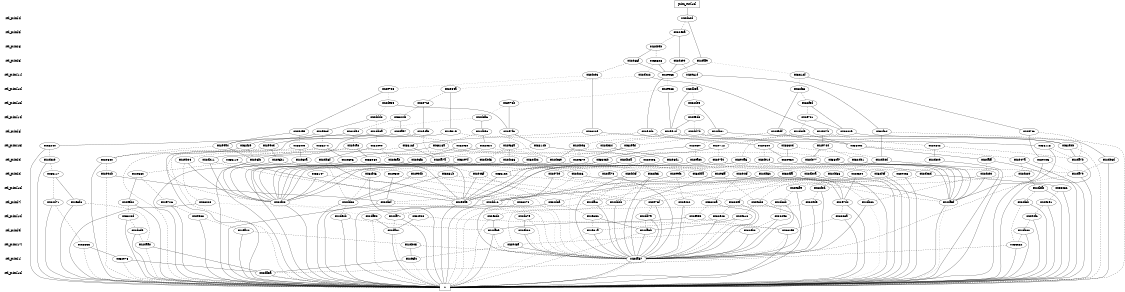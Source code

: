digraph "DD" {
size = "7.5,10"
center = true;
edge [dir = none];
{ node [shape = plaintext];
  edge [style = invis];
  "CONST NODES" [style = invis];
" sel_prim[4] " -> " sel_prim[5] " -> " sel_prim[6] " -> " sel_prim[3] " -> " sel_prim[11] " -> " sel_prim[12] " -> " sel_prim[13] " -> " sel_prim[14] " -> " sel_prim[8] " -> " sel_prim[15] " -> " sel_prim[0] " -> " sel_prim[2] " -> " sel_prim[18] " -> " sel_prim[7] " -> " sel_prim[10] " -> " sel_prim[9] " -> " sel_prim[17] " -> " sel_prim[1] " -> " sel_prim[16] " -> "CONST NODES"; 
}
{ rank = same; node [shape = box]; edge [style = invis];
"  prim_out[18]  "; }
{ rank = same; " sel_prim[4] ";
"0x2dc2d";
}
{ rank = same; " sel_prim[5] ";
"0x32e5a";
}
{ rank = same; " sel_prim[6] ";
"0x2db9b";
}
{ rank = same; " sel_prim[3] ";
"0x2eaf9";
"0x2dc99";
"0x33328";
"0x2e66f";
}
{ rank = same; " sel_prim[11] ";
"0x2e953";
"0x3312f";
"0x2e61d";
"0x2eb22";
"0x2dce3";
}
{ rank = same; " sel_prim[12] ";
"0x2db3a";
"0x2e84a";
"0x2e703";
"0x2e983";
"0x32fc3";
}
{ rank = same; " sel_prim[13] ";
"0x2e7c2";
"0x32f5d";
"0x2de35";
"0x2e78b";
"0x32de5";
}
{ rank = same; " sel_prim[14] ";
"0x2ddd8";
"0x2e701";
"0x2dca6";
"0x2e9d6";
"0x3304b";
}
{ rank = same; " sel_prim[8] ";
"0x2e96d";
"0x2dd7b";
"0x2e91d";
"0x2e519";
"0x2e7cc";
"0x2e7f6";
"0x2e4e9";
"0x2e4dc";
"0x2db96";
"0x2dbc1";
"0x32f64";
"0x2e4a3";
"0x2dd8a";
"0x3322e";
"0x33029";
"0x2dcde";
"0x2ea97";
"0x32d94";
"0x2e9df";
"0x2e47b";
}
{ rank = same; " sel_prim[15] ";
"0x32e54";
"0x3313a";
"0x2e68a";
"0x32ebb";
"0x2e9cd";
"0x2dbd6";
"0x2e5e7";
"0x3330d";
"0x3316f";
"0x33274";
"0x32e3c";
"0x330e2";
"0x2e4ac";
"0x330cc";
"0x2e74d";
"0x2db54";
"0x2e500";
"0x32ead";
"0x2e842";
"0x32f29";
"0x3314b";
"0x3324c";
"0x32e90";
"0x2e712";
"0x33116";
"0x2e9a4";
}
{ rank = same; " sel_prim[0] ";
"0x2e67e";
"0x2e60a";
"0x2dc3e";
"0x2e8e6";
"0x2e954";
"0x32e7f";
"0x2dc09";
"0x2e3ab";
"0x2eb04";
"0x2e8d1";
"0x2da7a";
"0x2dc2e";
"0x33119";
"0x2de1e";
"0x2e640";
"0x2e7f4";
"0x2dd3f";
"0x2db11";
"0x32d91";
"0x2dc86";
"0x330a7";
"0x32db2";
"0x2dc77";
"0x2daff";
"0x2e4a5";
"0x2e445";
"0x2db2a";
"0x2e6b1";
"0x33080";
"0x2eacc";
"0x2e47a";
"0x2dd4d";
"0x2e6fc";
"0x3303b";
"0x2e3f8";
"0x2dbd5";
"0x2da7b";
"0x2de3d";
"0x2e406";
}
{ rank = same; " sel_prim[2] ";
"0x32f46";
"0x2dd36";
"0x2dce0";
"0x2da7c";
"0x32dfa";
"0x2e4cf";
"0x3331b";
"0x2e92b";
"0x2e45f";
"0x2e3ce";
"0x2eb3d";
"0x2e8ff";
"0x2da79";
"0x2dc26";
"0x2e9fc";
"0x2e9db";
"0x3313c";
"0x2dc29";
"0x2e4c8";
"0x33117";
"0x32fda";
"0x2dd5c";
"0x32fc5";
"0x32f4f";
"0x33147";
"0x2ddcf";
"0x2e7be";
"0x2e5e4";
"0x2db0a";
"0x2e68c";
}
{ rank = same; " sel_prim[18] ";
"0x2e6a9";
"0x3303c";
"0x32f0d";
"0x2dbfb";
}
{ rank = same; " sel_prim[7] ";
"0x3323a";
"0x2e7d2";
"0x32ed9";
"0x32f3b";
"0x2db8c";
"0x2dac1";
"0x33020";
"0x2e8b0";
"0x32d71";
"0x2e422";
"0x32d6a";
"0x330ef";
"0x2dc8b";
"0x2da5f";
"0x2dd1c";
"0x32f3f";
"0x2e9b2";
"0x2e891";
"0x2e3f6";
"0x32f03";
"0x2dd2b";
"0x2e5a9";
"0x2e726";
"0x2e76f";
"0x33078";
"0x2dd33";
}
{ rank = same; " sel_prim[10] ";
"0x32e23";
"0x2e65c";
"0x2e955";
"0x2e618";
"0x32e08";
"0x2e4f6";
"0x2de2b";
"0x2dc7e";
"0x2e3d2";
"0x2dd79";
"0x2e5c8";
"0x2da71";
"0x3328d";
"0x2dae0";
"0x33293";
"0x3303a";
}
{ rank = same; " sel_prim[9] ";
"0x32eb8";
"0x2db88";
"0x2e81a";
"0x2da6b";
"0x2eb36";
"0x2ea22";
"0x2da61";
"0x332e9";
"0x2dace";
"0x2dcd9";
}
{ rank = same; " sel_prim[17] ";
"0x2daa0";
"0x2db05";
"0x2e46a";
"0x33332";
"0x33336";
}
{ rank = same; " sel_prim[1] ";
"0x2da57";
"0x2e5fc";
"0x32e78";
}
{ rank = same; " sel_prim[16] ";
"0x2da5a";
}
{ rank = same; "CONST NODES";
{ node [shape = box]; "0x2da52";
}
}
"  prim_out[18]  " -> "0x2dc2d" [style = solid];
"0x2dc2d" -> "0x2eaf9";
"0x2dc2d" -> "0x32e5a" [style = dashed];
"0x32e5a" -> "0x2dc99";
"0x32e5a" -> "0x2db9b" [style = dashed];
"0x2db9b" -> "0x2e66f";
"0x2db9b" -> "0x33328" [style = dashed];
"0x2eaf9" -> "0x2e953";
"0x2eaf9" -> "0x3312f" [style = dotted];
"0x2dc99" -> "0x2e953";
"0x2dc99" -> "0x2e61d" [style = dashed];
"0x33328" -> "0x2e953";
"0x33328" -> "0x2eb22" [style = dotted];
"0x2e66f" -> "0x2e953";
"0x2e66f" -> "0x2dce3" [style = dashed];
"0x2e953" -> "0x2e4dc";
"0x2e953" -> "0x2e983" [style = dotted];
"0x3312f" -> "0x2e7cc";
"0x3312f" -> "0x32fc3" [style = dotted];
"0x2e61d" -> "0x32f64";
"0x2e61d" -> "0x2db3a" [style = dotted];
"0x2eb22" -> "0x2e47b";
"0x2eb22" -> "0x2e84a" [style = dotted];
"0x2dce3" -> "0x3322e";
"0x2dce3" -> "0x2e703" [style = dotted];
"0x2db3a" -> "0x2e91d";
"0x2db3a" -> "0x32de5" [style = dotted];
"0x2e84a" -> "0x2e519";
"0x2e84a" -> "0x2e7c2" [style = dashed];
"0x2e703" -> "0x2e4e9";
"0x2e703" -> "0x2de35" [style = dotted];
"0x2e983" -> "0x2e91d";
"0x2e983" -> "0x2e78b" [style = dotted];
"0x32fc3" -> "0x2e9df";
"0x32fc3" -> "0x32f5d" [style = dashed];
"0x2e7c2" -> "0x2e4a3";
"0x2e7c2" -> "0x3304b" [style = dashed];
"0x32f5d" -> "0x33029";
"0x32f5d" -> "0x2e701" [style = dashed];
"0x2de35" -> "0x2e7f6";
"0x2de35" -> "0x2ddd8" [style = dotted];
"0x2e78b" -> "0x2e7f6";
"0x2e78b" -> "0x2dca6" [style = dotted];
"0x32de5" -> "0x2dbc1";
"0x32de5" -> "0x2e9d6" [style = dotted];
"0x2ddd8" -> "0x2e96d";
"0x2ddd8" -> "0x2dd8a" [style = dotted];
"0x2e701" -> "0x33029";
"0x2e701" -> "0x2dcde" [style = dashed];
"0x2dca6" -> "0x2db96";
"0x2dca6" -> "0x2dd8a" [style = dotted];
"0x2e9d6" -> "0x2e91d";
"0x2e9d6" -> "0x2dd7b" [style = dotted];
"0x3304b" -> "0x2ea97";
"0x3304b" -> "0x32d94" [style = dashed];
"0x2e96d" -> "0x2e9a4";
"0x2e96d" -> "0x33274" [style = dashed];
"0x2dd7b" -> "0x32ebb";
"0x2dd7b" -> "0x2db54" [style = dashed];
"0x2e91d" -> "0x33116";
"0x2e91d" -> "0x2dbd6" [style = dashed];
"0x2e519" -> "0x2da52";
"0x2e519" -> "0x2dc3e" [style = dashed];
"0x2e7cc" -> "0x2e445";
"0x2e7cc" -> "0x2da7b" [style = dashed];
"0x2e7f6" -> "0x3314b";
"0x2e7f6" -> "0x2e68a" [style = dashed];
"0x2e4e9" -> "0x2e9a4";
"0x2e4e9" -> "0x330cc" [style = dashed];
"0x2e4dc" -> "0x3330d";
"0x2e4dc" -> "0x3316f" [style = dashed];
"0x2db96" -> "0x32e54";
"0x2db96" -> "0x3313a" [style = dashed];
"0x2dbc1" -> "0x32ebb";
"0x2dbc1" -> "0x32ead" [style = dashed];
"0x32f64" -> "0x2dd4d";
"0x32f64" -> "0x2da52" [style = dashed];
"0x2e4a3" -> "0x2db11";
"0x2e4a3" -> "0x32e7f" [style = dashed];
"0x2dd8a" -> "0x32f29";
"0x2dd8a" -> "0x32e90" [style = dashed];
"0x3322e" -> "0x2e500";
"0x3322e" -> "0x3316f" [style = dashed];
"0x33029" -> "0x2de3d";
"0x33029" -> "0x2e4a5" [style = dashed];
"0x2dcde" -> "0x330e2";
"0x2dcde" -> "0x2e712" [style = dashed];
"0x2ea97" -> "0x2e9cd";
"0x2ea97" -> "0x32e3c" [style = dashed];
"0x32d94" -> "0x3324c";
"0x32d94" -> "0x2e4ac" [style = dashed];
"0x2e9df" -> "0x330e2";
"0x2e9df" -> "0x2e5e7" [style = dashed];
"0x2e47b" -> "0x2e74d";
"0x2e47b" -> "0x2e842" [style = dashed];
"0x32e54" -> "0x2e6fc";
"0x32e54" -> "0x330a7" [style = dashed];
"0x3313a" -> "0x2e8e6";
"0x3313a" -> "0x32db2" [style = dashed];
"0x2e68a" -> "0x2dc86";
"0x2e68a" -> "0x2dbd5" [style = dashed];
"0x32ebb" -> "0x2da7b";
"0x32ebb" -> "0x2da52" [style = dashed];
"0x2e9cd" -> "0x2e6b1";
"0x2e9cd" -> "0x2da52" [style = dashed];
"0x2dbd6" -> "0x2dc3e";
"0x2dbd6" -> "0x2e67e" [style = dashed];
"0x2e5e7" -> "0x3303b";
"0x2e5e7" -> "0x2eacc" [style = dashed];
"0x3330d" -> "0x2e954";
"0x3330d" -> "0x2dd4d" [style = dashed];
"0x3316f" -> "0x2da7a";
"0x3316f" -> "0x2da52" [style = dashed];
"0x33274" -> "0x2e8e6";
"0x33274" -> "0x2eb04" [style = dashed];
"0x32e3c" -> "0x2e3f8";
"0x32e3c" -> "0x2dc3e" [style = dashed];
"0x330e2" -> "0x2daff";
"0x330e2" -> "0x2e47a" [style = dashed];
"0x2e4ac" -> "0x33080";
"0x2e4ac" -> "0x33119" [style = dashed];
"0x330cc" -> "0x2e60a";
"0x330cc" -> "0x32f03" [style = dashed];
"0x2e74d" -> "0x2dc77";
"0x2e74d" -> "0x32d91" [style = dashed];
"0x2db54" -> "0x2e8d1";
"0x2db54" -> "0x33080" [style = dashed];
"0x2e500" -> "0x2e954";
"0x2e500" -> "0x2de1e" [style = dashed];
"0x32ead" -> "0x2e67e";
"0x32ead" -> "0x2dc3e" [style = dashed];
"0x2e842" -> "0x2dc09";
"0x2e842" -> "0x2da7b" [style = dashed];
"0x32f29" -> "0x2e640";
"0x32f29" -> "0x2e6fc" [style = dashed];
"0x3314b" -> "0x2e406";
"0x3314b" -> "0x2da7a" [style = dashed];
"0x3324c" -> "0x2da52";
"0x3324c" -> "0x2dc2e" [style = dashed];
"0x32e90" -> "0x2dd3f";
"0x32e90" -> "0x2e3ab" [style = dashed];
"0x2e712" -> "0x2db2a";
"0x2e712" -> "0x2e7f4" [style = dashed];
"0x33116" -> "0x2da52";
"0x33116" -> "0x2da7b" [style = dashed];
"0x2e9a4" -> "0x2e6fc";
"0x2e9a4" -> "0x2e640" [style = dashed];
"0x2e67e" -> "0x32f03";
"0x2e67e" -> "0x2db0a" [style = dotted];
"0x2e60a" -> "0x32f03";
"0x2e60a" -> "0x33147" [style = dotted];
"0x2dc3e" -> "0x32f03";
"0x2dc3e" -> "0x32f4f" [style = dashed];
"0x2e8e6" -> "0x32f03";
"0x2e8e6" -> "0x2e9db" [style = dotted];
"0x2e954" -> "0x2da5f";
"0x2e954" -> "0x2ddcf" [style = dotted];
"0x32e7f" -> "0x32f03";
"0x32e7f" -> "0x32fda" [style = dashed];
"0x2dc09" -> "0x2da52";
"0x2dc09" -> "0x2e5e4" [style = dotted];
"0x2e3ab" -> "0x2e5a9";
"0x2e3ab" -> "0x3331b" [style = dotted];
"0x2eb04" -> "0x32f03";
"0x2eb04" -> "0x33020" [style = dashed];
"0x2e8d1" -> "0x2e5a9";
"0x2e8d1" -> "0x2e4c8" [style = dotted];
"0x2da7a" -> "0x2da52";
"0x2da7a" -> "0x2da57" [style = dotted];
"0x2dc2e" -> "0x2da52";
"0x2dc2e" -> "0x33117" [style = dashed];
"0x33119" -> "0x2e5a9";
"0x33119" -> "0x2e68c" [style = dashed];
"0x2de1e" -> "0x2da5f";
"0x2de1e" -> "0x2e7be" [style = dashed];
"0x2e640" -> "0x2da52";
"0x2e640" -> "0x2e92b" [style = dashed];
"0x2e7f4" -> "0x2e5a9";
"0x2e7f4" -> "0x2eb3d" [style = dashed];
"0x2dd3f" -> "0x2e5a9";
"0x2dd3f" -> "0x2dd33" [style = dashed];
"0x2db11" -> "0x2da52";
"0x2db11" -> "0x2dd1c" [style = dashed];
"0x32d91" -> "0x2da5f";
"0x32d91" -> "0x32dfa" [style = dotted];
"0x2dc86" -> "0x32f03";
"0x2dc86" -> "0x2e8ff" [style = dashed];
"0x330a7" -> "0x2da52";
"0x330a7" -> "0x2dd5c" [style = dotted];
"0x32db2" -> "0x32f03";
"0x32db2" -> "0x2e4cf" [style = dotted];
"0x2dc77" -> "0x2da5f";
"0x2dc77" -> "0x2e9fc" [style = dotted];
"0x2daff" -> "0x2da52";
"0x2daff" -> "0x2dce0" [style = dashed];
"0x2e4a5" -> "0x32f03";
"0x2e4a5" -> "0x2da79" [style = dashed];
"0x2e445" -> "0x2da5f";
"0x2e445" -> "0x2da79" [style = dotted];
"0x2db2a" -> "0x2e5a9";
"0x2db2a" -> "0x3313c" [style = dashed];
"0x2e6b1" -> "0x2da52";
"0x2e6b1" -> "0x2dc26" [style = dashed];
"0x33080" -> "0x2e5a9";
"0x33080" -> "0x32f46" [style = dashed];
"0x2eacc" -> "0x32f03";
"0x2eacc" -> "0x2eb3d" [style = dashed];
"0x2e47a" -> "0x2da52";
"0x2e47a" -> "0x2dc29" [style = dashed];
"0x2dd4d" -> "0x2da5f";
"0x2dd4d" -> "0x2dd36" [style = dashed];
"0x2e6fc" -> "0x2da52";
"0x2e6fc" -> "0x2e3ce" [style = dotted];
"0x3303b" -> "0x32f03";
"0x3303b" -> "0x3313c" [style = dashed];
"0x2e3f8" -> "0x32f03";
"0x2e3f8" -> "0x2e45f" [style = dashed];
"0x2dbd5" -> "0x32f03";
"0x2dbd5" -> "0x32fc5" [style = dotted];
"0x2da7b" -> "0x2da52";
"0x2da7b" -> "0x2da79" [style = dotted];
"0x2de3d" -> "0x2da52";
"0x2de3d" -> "0x2da79" [style = dashed];
"0x2e406" -> "0x2da52";
"0x2e406" -> "0x2da7c" [style = dashed];
"0x32f46" -> "0x2da52";
"0x32f46" -> "0x2dd33" [style = dashed];
"0x2dd36" -> "0x2da52";
"0x2dd36" -> "0x32f3f" [style = dashed];
"0x2dce0" -> "0x2da5f";
"0x2dce0" -> "0x2db8c" [style = dashed];
"0x2da7c" -> "0x2da57";
"0x2da7c" -> "0x2da52" [style = dashed];
"0x32dfa" -> "0x2da52";
"0x32dfa" -> "0x2dac1" [style = dashed];
"0x2e4cf" -> "0x2e7d2";
"0x2e4cf" -> "0x3323a" [style = dashed];
"0x3331b" -> "0x2dd33";
"0x3331b" -> "0x2e76f" [style = dashed];
"0x2e92b" -> "0x32f3f";
"0x2e92b" -> "0x2da52" [style = dashed];
"0x2e45f" -> "0x2e5a9";
"0x2e45f" -> "0x32d6a" [style = dashed];
"0x2e3ce" -> "0x32f3f";
"0x2e3ce" -> "0x2da57" [style = dashed];
"0x2eb3d" -> "0x3303c";
"0x2eb3d" -> "0x2e6a9" [style = dashed];
"0x2e8ff" -> "0x2da57";
"0x2e8ff" -> "0x2e8b0" [style = dashed];
"0x2da79" -> "0x2da52";
"0x2da79" -> "0x2da57" [style = dashed];
"0x2dc26" -> "0x2da5f";
"0x2dc26" -> "0x2dd1c" [style = dashed];
"0x2e9fc" -> "0x2dd1c";
"0x2e9fc" -> "0x2e422" [style = dashed];
"0x2e9db" -> "0x2dd33";
"0x2e9db" -> "0x2dd2b" [style = dashed];
"0x3313c" -> "0x2e5a9";
"0x3313c" -> "0x330ef" [style = dashed];
"0x2dc29" -> "0x2dbfb";
"0x2dc29" -> "0x32f0d" [style = dashed];
"0x2e4c8" -> "0x2da52";
"0x2e4c8" -> "0x2e76f" [style = dashed];
"0x33117" -> "0x2e3f6";
"0x33117" -> "0x32d71" [style = dashed];
"0x32fda" -> "0x2e7d2";
"0x32fda" -> "0x32d6a" [style = dashed];
"0x2dd5c" -> "0x2dd1c";
"0x2dd5c" -> "0x2db8c" [style = dashed];
"0x32fc5" -> "0x2da57";
"0x32fc5" -> "0x2dd2b" [style = dashed];
"0x32f4f" -> "0x2da52";
"0x32f4f" -> "0x2e8b0" [style = dashed];
"0x33147" -> "0x32f03";
"0x33147" -> "0x33078" [style = dashed];
"0x2ddcf" -> "0x2da57";
"0x2ddcf" -> "0x2dac1" [style = dashed];
"0x2e7be" -> "0x2dd1c";
"0x2e7be" -> "0x2da5f" [style = dashed];
"0x2e5e4" -> "0x2e7d2";
"0x2e5e4" -> "0x330ef" [style = dashed];
"0x2db0a" -> "0x2da52";
"0x2db0a" -> "0x2dd2b" [style = dashed];
"0x2e68c" -> "0x2e9b2";
"0x2e68c" -> "0x2e726" [style = dashed];
"0x2e6a9" -> "0x2da57";
"0x2e6a9" -> "0x2dc8b" [style = dashed];
"0x3303c" -> "0x2da52";
"0x3303c" -> "0x2e891" [style = dashed];
"0x32f0d" -> "0x2da57";
"0x32f0d" -> "0x32ed9" [style = dashed];
"0x2dbfb" -> "0x2da52";
"0x2dbfb" -> "0x32f3b" [style = dashed];
"0x3323a" -> "0x2da57";
"0x3323a" -> "0x2e955" [style = dashed];
"0x2e7d2" -> "0x2da52";
"0x2e7d2" -> "0x3303a" [style = dashed];
"0x32ed9" -> "0x2da57";
"0x32ed9" -> "0x2e46a" [style = dashed];
"0x32f3b" -> "0x2da52";
"0x32f3b" -> "0x33332" [style = dashed];
"0x2db8c" -> "0x2da57";
"0x2db8c" -> "0x2da52" [style = dotted];
"0x2dac1" -> "0x2da57";
"0x2dac1" -> "0x2da52" [style = dashed];
"0x33020" -> "0x2da52";
"0x33020" -> "0x32e08" [style = dotted];
"0x2e8b0" -> "0x2da52";
"0x2e8b0" -> "0x2e618" [style = dashed];
"0x32d71" -> "0x2da52";
"0x32d71" -> "0x33336" [style = dashed];
"0x2e422" -> "0x2da57";
"0x2e422" -> "0x2da57" [style = dotted];
"0x32d6a" -> "0x2da52";
"0x32d6a" -> "0x2e65c" [style = dashed];
"0x330ef" -> "0x2da57";
"0x330ef" -> "0x32e23" [style = dashed];
"0x2dc8b" -> "0x2da57";
"0x2dc8b" -> "0x33293" [style = dashed];
"0x2da5f" -> "0x2da52";
"0x2da5f" -> "0x2da52" [style = dotted];
"0x2dd1c" -> "0x2da52";
"0x2dd1c" -> "0x2da57" [style = dotted];
"0x32f3f" -> "0x2da52";
"0x32f3f" -> "0x2da57" [style = dashed];
"0x2e9b2" -> "0x2da52";
"0x2e9b2" -> "0x3328d" [style = dashed];
"0x2e891" -> "0x2da52";
"0x2e891" -> "0x2e4f6" [style = dashed];
"0x2e3f6" -> "0x2da52";
"0x2e3f6" -> "0x2daa0" [style = dashed];
"0x32f03" -> "0x2da52";
"0x32f03" -> "0x2dae0" [style = dotted];
"0x2dd2b" -> "0x2da57";
"0x2dd2b" -> "0x2e3d2" [style = dashed];
"0x2e5a9" -> "0x2da52";
"0x2e5a9" -> "0x2da71" [style = dashed];
"0x2e726" -> "0x2da52";
"0x2e726" -> "0x2e5c8" [style = dashed];
"0x2e76f" -> "0x2da57";
"0x2e76f" -> "0x2dd79" [style = dashed];
"0x33078" -> "0x2da57";
"0x33078" -> "0x2dc7e" [style = dotted];
"0x2dd33" -> "0x2da52";
"0x2dd33" -> "0x2de2b" [style = dashed];
"0x32e23" -> "0x2da57";
"0x32e23" -> "0x2e81a" [style = dashed];
"0x2e65c" -> "0x2da6b";
"0x2e65c" -> "0x2e81a" [style = dashed];
"0x2e955" -> "0x2dace";
"0x2e955" -> "0x332e9" [style = dashed];
"0x2e618" -> "0x2da6b";
"0x2e618" -> "0x2da57" [style = dashed];
"0x32e08" -> "0x2da61";
"0x32e08" -> "0x332e9" [style = dashed];
"0x2e4f6" -> "0x2da52";
"0x2e4f6" -> "0x2db88" [style = dashed];
"0x2de2b" -> "0x2da52";
"0x2de2b" -> "0x2dace" [style = dashed];
"0x2dc7e" -> "0x2eb36";
"0x2dc7e" -> "0x2da57" [style = dashed];
"0x2e3d2" -> "0x2dace";
"0x2e3d2" -> "0x2da52" [style = dashed];
"0x2dd79" -> "0x2da57";
"0x2dd79" -> "0x2da6b" [style = dashed];
"0x2e5c8" -> "0x2da52";
"0x2e5c8" -> "0x2ea22" [style = dashed];
"0x2da71" -> "0x2da52";
"0x2da71" -> "0x2da61" [style = dashed];
"0x3328d" -> "0x2da52";
"0x3328d" -> "0x2dcd9" [style = dashed];
"0x2dae0" -> "0x2da61";
"0x2dae0" -> "0x2da52" [style = dashed];
"0x33293" -> "0x2da57";
"0x33293" -> "0x32eb8" [style = dashed];
"0x3303a" -> "0x2da52";
"0x3303a" -> "0x332e9" [style = dashed];
"0x32eb8" -> "0x2da57";
"0x32eb8" -> "0x2e46a" [style = dashed];
"0x2db88" -> "0x2da52";
"0x2db88" -> "0x33332" [style = dashed];
"0x2e81a" -> "0x2da57";
"0x2e81a" -> "0x2da52" [style = dotted];
"0x2da6b" -> "0x2da57";
"0x2da6b" -> "0x2da52" [style = dashed];
"0x2eb36" -> "0x2da57";
"0x2eb36" -> "0x2da57" [style = dotted];
"0x2ea22" -> "0x2da52";
"0x2ea22" -> "0x2db05" [style = dashed];
"0x2da61" -> "0x2da52";
"0x2da61" -> "0x2da52" [style = dotted];
"0x332e9" -> "0x2da52";
"0x332e9" -> "0x2da57" [style = dotted];
"0x2dace" -> "0x2da52";
"0x2dace" -> "0x2da57" [style = dashed];
"0x2dcd9" -> "0x2da52";
"0x2dcd9" -> "0x2daa0" [style = dashed];
"0x2daa0" -> "0x2da5a";
"0x2daa0" -> "0x2da52" [style = dashed];
"0x2db05" -> "0x2e5fc";
"0x2db05" -> "0x2da57" [style = dashed];
"0x2e46a" -> "0x2da57";
"0x2e46a" -> "0x2e5fc" [style = dashed];
"0x33332" -> "0x2da52";
"0x33332" -> "0x2da5a" [style = dashed];
"0x33336" -> "0x32e78";
"0x33336" -> "0x2da52" [style = dashed];
"0x2da57" -> "0x2da52";
"0x2da57" -> "0x2da52" [style = dotted];
"0x2e5fc" -> "0x2da5a";
"0x2e5fc" -> "0x2da52" [style = dotted];
"0x32e78" -> "0x2da5a";
"0x32e78" -> "0x2da52" [style = dashed];
"0x2da5a" -> "0x2da52";
"0x2da5a" -> "0x2da52" [style = dotted];
"0x2da52" [label = "1"];
}
